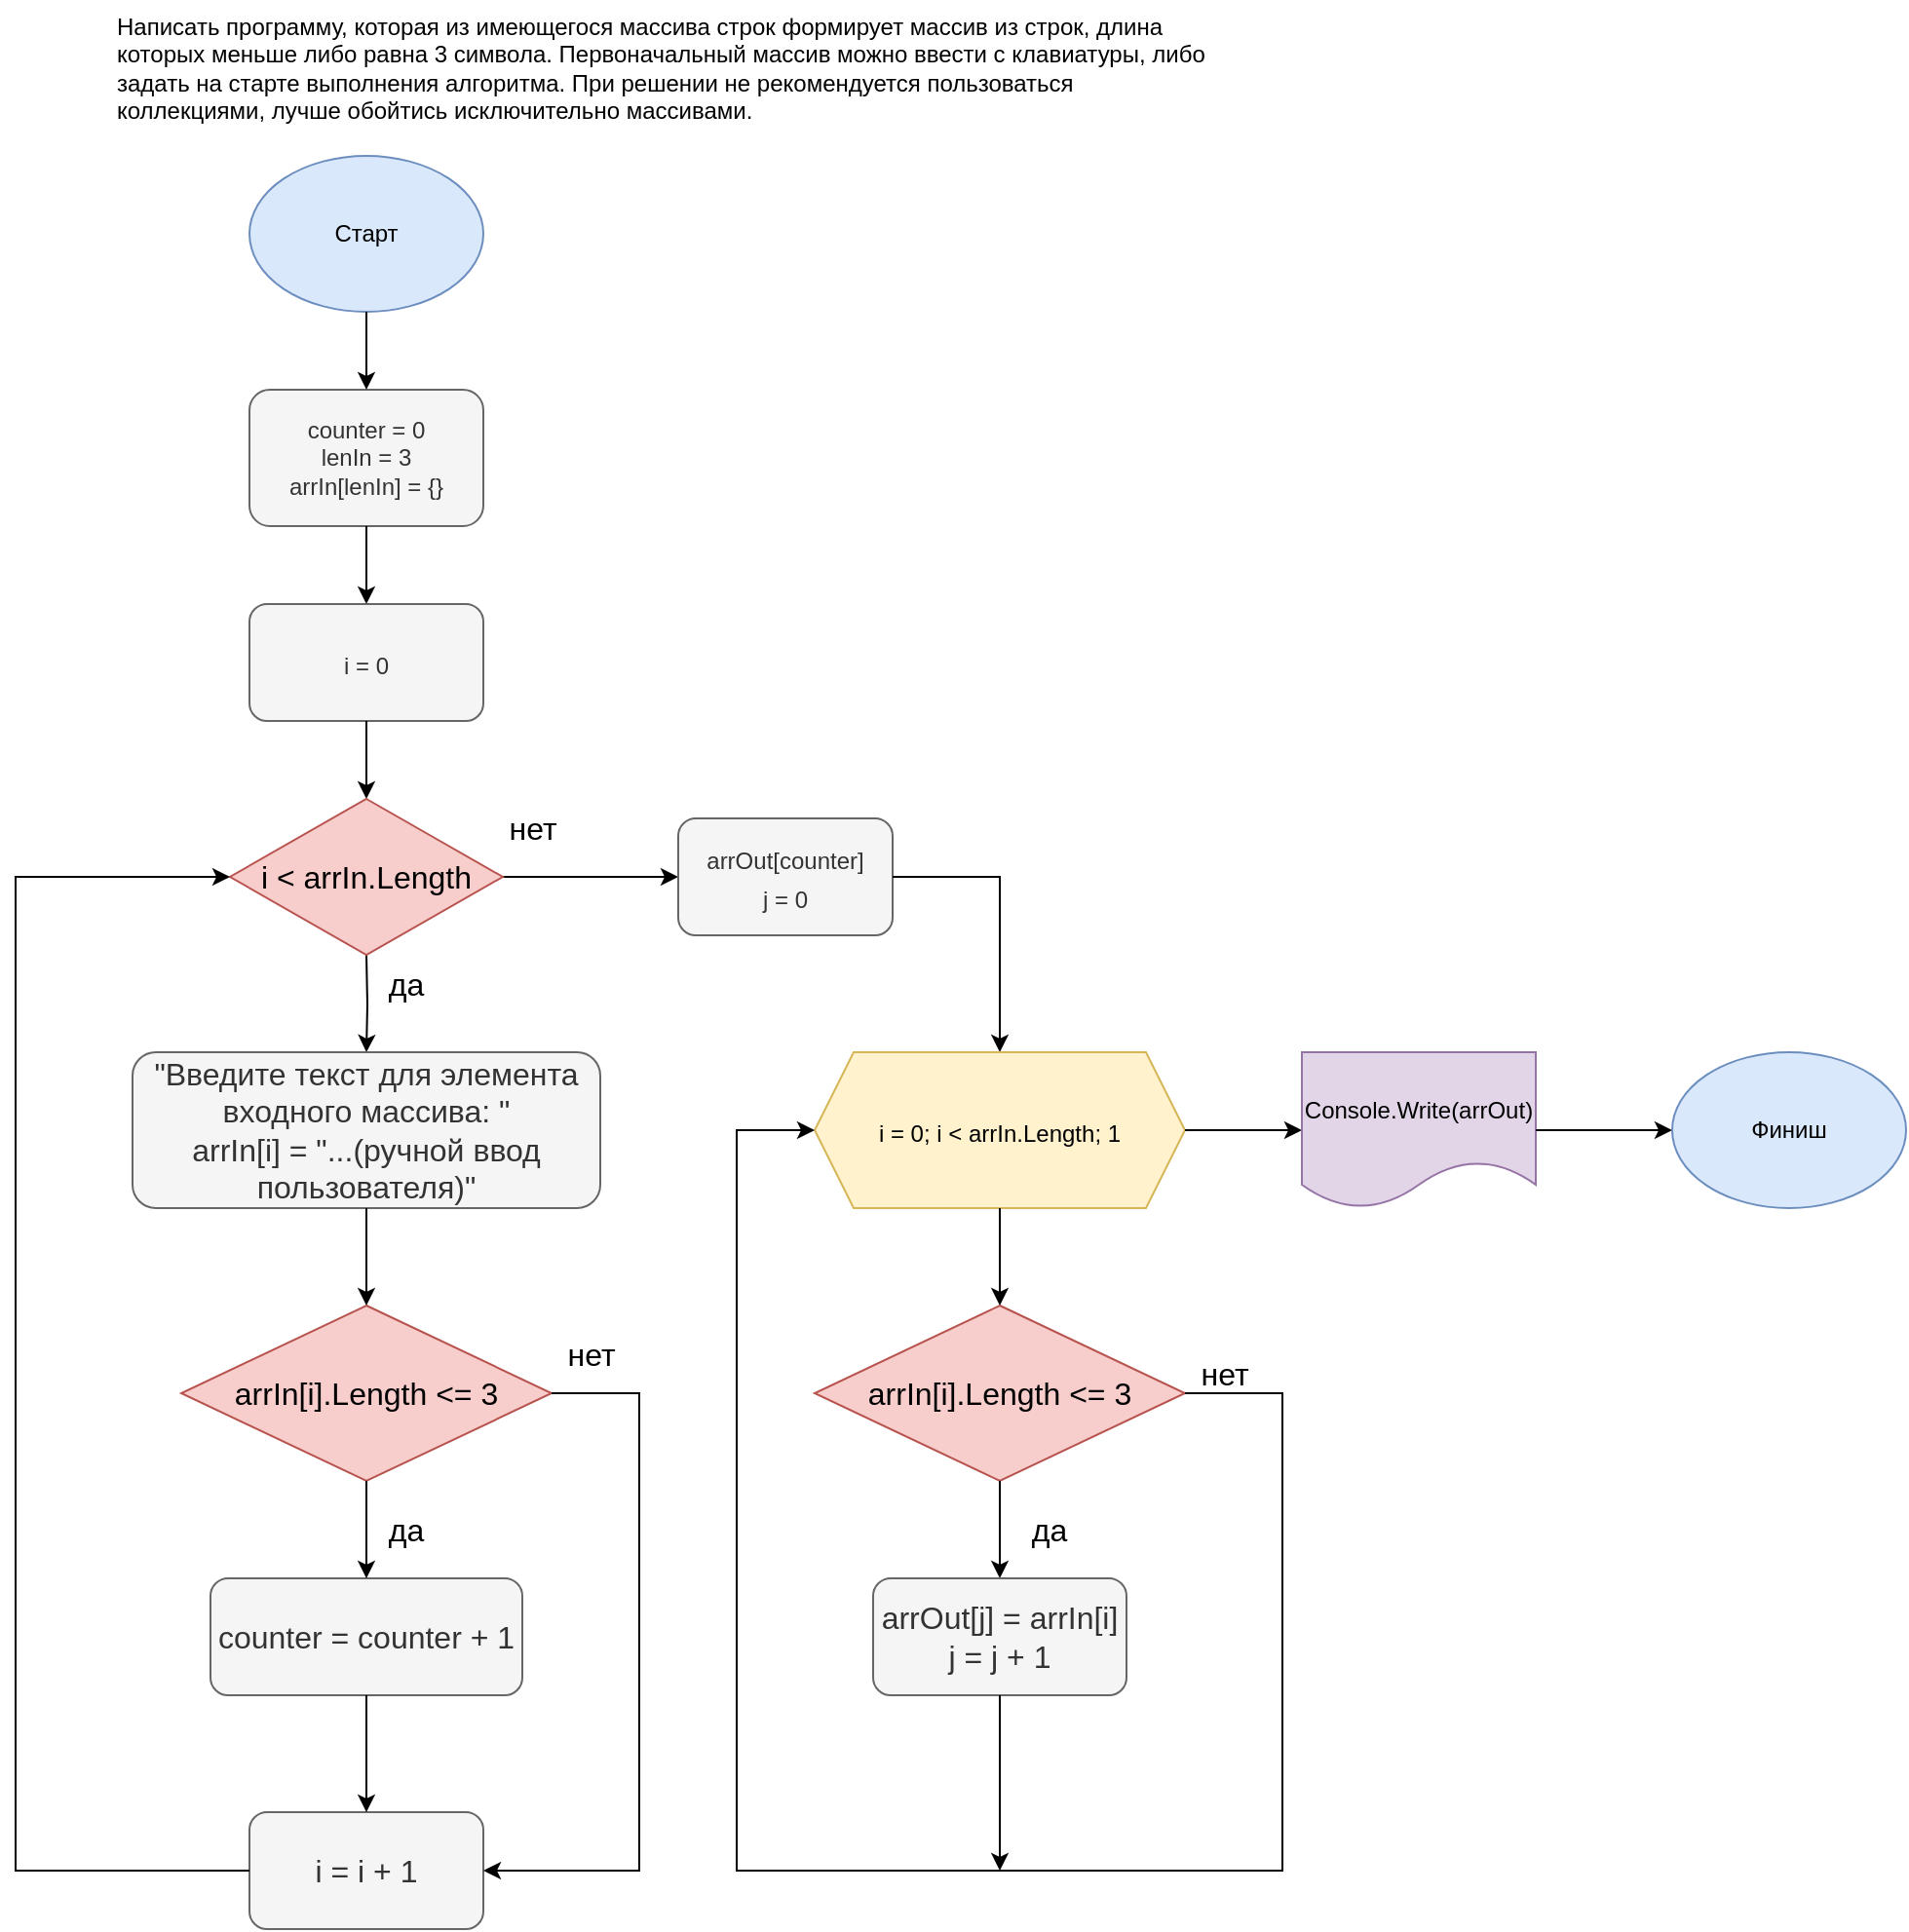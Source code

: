 <mxfile version="20.7.4" type="google"><diagram id="pLHn91RYByjNQxMm-O1A" name="Алгоритм для контрольной"><mxGraphModel grid="1" page="1" gridSize="10" guides="1" tooltips="1" connect="1" arrows="1" fold="1" pageScale="1" pageWidth="827" pageHeight="1169" math="0" shadow="0"><root><mxCell id="0"/><mxCell id="1" parent="0"/><mxCell id="jPeV0ZyPhoN1QdSaCvHs-2" value="Написать программу, которая из имеющегося массива строк формирует массив из строк, длина которых меньше либо равна 3 символа. Первоначальный массив можно ввести с клавиатуры, либо задать на старте выполнения алгоритма. При решении не рекомендуется пользоваться коллекциями, лучше обойтись исключительно массивами." style="text;whiteSpace=wrap;html=1;" vertex="1" parent="1"><mxGeometry x="130" y="10" width="570" height="100" as="geometry"/></mxCell><mxCell id="jPeV0ZyPhoN1QdSaCvHs-4" value="Старт" style="ellipse;whiteSpace=wrap;html=1;fillColor=#dae8fc;strokeColor=#6c8ebf;" vertex="1" parent="1"><mxGeometry x="200" y="90" width="120" height="80" as="geometry"/></mxCell><mxCell id="jPeV0ZyPhoN1QdSaCvHs-5" value="counter = 0&lt;br&gt;lenIn = 3&lt;br&gt;arrIn[lenIn] = {}" style="rounded=1;whiteSpace=wrap;html=1;fillColor=#f5f5f5;fontColor=#333333;strokeColor=#666666;" vertex="1" parent="1"><mxGeometry x="200" y="210" width="120" height="70" as="geometry"/></mxCell><mxCell id="AYtLDYYGlOpY9EwokihX-11" style="edgeStyle=orthogonalEdgeStyle;rounded=0;orthogonalLoop=1;jettySize=auto;html=1;exitX=0.5;exitY=1;exitDx=0;exitDy=0;" edge="1" parent="1" source="jPeV0ZyPhoN1QdSaCvHs-4"><mxGeometry relative="1" as="geometry"><mxPoint x="260" y="210" as="targetPoint"/><mxPoint x="270" y="330" as="sourcePoint"/></mxGeometry></mxCell><mxCell id="AYtLDYYGlOpY9EwokihX-16" style="edgeStyle=orthogonalEdgeStyle;rounded=0;orthogonalLoop=1;jettySize=auto;html=1;exitX=0.5;exitY=1;exitDx=0;exitDy=0;" edge="1" parent="1" target="AYtLDYYGlOpY9EwokihX-31"><mxGeometry relative="1" as="geometry"><mxPoint x="260" y="560" as="targetPoint"/><mxPoint x="260" y="500" as="sourcePoint"/></mxGeometry></mxCell><mxCell id="AYtLDYYGlOpY9EwokihX-18" style="edgeStyle=orthogonalEdgeStyle;rounded=0;orthogonalLoop=1;jettySize=auto;html=1;exitX=1;exitY=0.5;exitDx=0;exitDy=0;" edge="1" parent="1"><mxGeometry relative="1" as="geometry"><mxPoint x="420" y="460" as="targetPoint"/><mxPoint x="330" y="460" as="sourcePoint"/></mxGeometry></mxCell><mxCell id="AYtLDYYGlOpY9EwokihX-19" value="нет" style="text;html=1;align=center;verticalAlign=middle;resizable=0;points=[];autosize=1;strokeColor=none;fillColor=none;fontSize=16;" vertex="1" parent="1"><mxGeometry x="320" y="420" width="50" height="30" as="geometry"/></mxCell><mxCell id="AYtLDYYGlOpY9EwokihX-20" value="да" style="text;html=1;align=center;verticalAlign=middle;resizable=0;points=[];autosize=1;strokeColor=none;fillColor=none;fontSize=16;" vertex="1" parent="1"><mxGeometry x="260" y="500" width="40" height="30" as="geometry"/></mxCell><mxCell id="AYtLDYYGlOpY9EwokihX-22" style="edgeStyle=orthogonalEdgeStyle;rounded=0;orthogonalLoop=1;jettySize=auto;html=1;exitX=0.5;exitY=1;exitDx=0;exitDy=0;entryX=0.5;entryY=0;entryDx=0;entryDy=0;" edge="1" parent="1" source="jPeV0ZyPhoN1QdSaCvHs-5" target="AYtLDYYGlOpY9EwokihX-23"><mxGeometry relative="1" as="geometry"><mxPoint x="260" y="320" as="targetPoint"/><mxPoint x="270" y="180" as="sourcePoint"/><Array as="points"><mxPoint x="260" y="280"/><mxPoint x="260" y="280"/></Array></mxGeometry></mxCell><mxCell id="AYtLDYYGlOpY9EwokihX-23" value="&lt;span style=&quot;font-size: 12px;&quot;&gt;i = 0&lt;/span&gt;" style="rounded=1;whiteSpace=wrap;html=1;fontSize=16;fillColor=#f5f5f5;fontColor=#333333;strokeColor=#666666;" vertex="1" parent="1"><mxGeometry x="200" y="320" width="120" height="60" as="geometry"/></mxCell><mxCell id="AYtLDYYGlOpY9EwokihX-29" style="edgeStyle=orthogonalEdgeStyle;rounded=0;orthogonalLoop=1;jettySize=auto;html=1;exitX=0.5;exitY=1;exitDx=0;exitDy=0;entryX=0.5;entryY=0;entryDx=0;entryDy=0;" edge="1" parent="1" source="AYtLDYYGlOpY9EwokihX-23"><mxGeometry relative="1" as="geometry"><mxPoint x="260" y="420" as="targetPoint"/><mxPoint x="270" y="180" as="sourcePoint"/></mxGeometry></mxCell><mxCell id="AYtLDYYGlOpY9EwokihX-30" value="i &amp;lt; arrIn.Length" style="rhombus;whiteSpace=wrap;html=1;fontSize=16;fillColor=#f8cecc;strokeColor=#b85450;" vertex="1" parent="1"><mxGeometry x="190" y="420" width="140" height="80" as="geometry"/></mxCell><mxCell id="AYtLDYYGlOpY9EwokihX-31" value="&quot;Введите текст для элемента &lt;br&gt;входного массива: &quot;&lt;br&gt;arrIn[i] = &quot;...(ручной ввод пользователя)&quot;" style="rounded=1;whiteSpace=wrap;html=1;fontSize=16;fillColor=#f5f5f5;fontColor=#333333;strokeColor=#666666;" vertex="1" parent="1"><mxGeometry x="140" y="550" width="240" height="80" as="geometry"/></mxCell><mxCell id="AYtLDYYGlOpY9EwokihX-33" value="i = i + 1" style="rounded=1;whiteSpace=wrap;html=1;fontSize=16;fillColor=#f5f5f5;fontColor=#333333;strokeColor=#666666;" vertex="1" parent="1"><mxGeometry x="200" y="940" width="120" height="60" as="geometry"/></mxCell><mxCell id="AYtLDYYGlOpY9EwokihX-35" value="arrIn[i].Length &amp;lt;= 3" style="rhombus;whiteSpace=wrap;html=1;fontSize=16;fillColor=#f8cecc;strokeColor=#b85450;" vertex="1" parent="1"><mxGeometry x="165" y="680" width="190" height="90" as="geometry"/></mxCell><mxCell id="AYtLDYYGlOpY9EwokihX-36" style="edgeStyle=orthogonalEdgeStyle;rounded=0;orthogonalLoop=1;jettySize=auto;html=1;exitX=0.5;exitY=1;exitDx=0;exitDy=0;entryX=0.5;entryY=0;entryDx=0;entryDy=0;" edge="1" parent="1" source="AYtLDYYGlOpY9EwokihX-31" target="AYtLDYYGlOpY9EwokihX-35"><mxGeometry relative="1" as="geometry"><mxPoint x="270" y="560" as="targetPoint"/><mxPoint x="270" y="510" as="sourcePoint"/></mxGeometry></mxCell><mxCell id="AYtLDYYGlOpY9EwokihX-40" style="edgeStyle=orthogonalEdgeStyle;rounded=0;orthogonalLoop=1;jettySize=auto;html=1;exitX=0;exitY=0.5;exitDx=0;exitDy=0;entryX=0;entryY=0.5;entryDx=0;entryDy=0;" edge="1" parent="1" source="AYtLDYYGlOpY9EwokihX-33" target="AYtLDYYGlOpY9EwokihX-30"><mxGeometry relative="1" as="geometry"><mxPoint x="260" y="920" as="targetPoint"/><mxPoint x="270" y="780" as="sourcePoint"/><Array as="points"><mxPoint x="80" y="970"/><mxPoint x="80" y="460"/></Array></mxGeometry></mxCell><mxCell id="AYtLDYYGlOpY9EwokihX-41" value="нет" style="text;html=1;align=center;verticalAlign=middle;resizable=0;points=[];autosize=1;strokeColor=none;fillColor=none;fontSize=16;" vertex="1" parent="1"><mxGeometry x="350" y="690" width="50" height="30" as="geometry"/></mxCell><mxCell id="AYtLDYYGlOpY9EwokihX-42" value="counter = counter + 1" style="rounded=1;whiteSpace=wrap;html=1;fontSize=16;fillColor=#f5f5f5;fontColor=#333333;strokeColor=#666666;" vertex="1" parent="1"><mxGeometry x="180" y="820" width="160" height="60" as="geometry"/></mxCell><mxCell id="AYtLDYYGlOpY9EwokihX-43" style="edgeStyle=orthogonalEdgeStyle;rounded=0;orthogonalLoop=1;jettySize=auto;html=1;exitX=0.5;exitY=1;exitDx=0;exitDy=0;entryX=0.5;entryY=0;entryDx=0;entryDy=0;" edge="1" parent="1" source="AYtLDYYGlOpY9EwokihX-35" target="AYtLDYYGlOpY9EwokihX-42"><mxGeometry relative="1" as="geometry"><mxPoint x="270" y="690" as="targetPoint"/><mxPoint x="270" y="640" as="sourcePoint"/></mxGeometry></mxCell><mxCell id="AYtLDYYGlOpY9EwokihX-44" value="да" style="text;html=1;align=center;verticalAlign=middle;resizable=0;points=[];autosize=1;strokeColor=none;fillColor=none;fontSize=16;" vertex="1" parent="1"><mxGeometry x="260" y="780" width="40" height="30" as="geometry"/></mxCell><mxCell id="AYtLDYYGlOpY9EwokihX-45" style="edgeStyle=orthogonalEdgeStyle;rounded=0;orthogonalLoop=1;jettySize=auto;html=1;exitX=0.5;exitY=1;exitDx=0;exitDy=0;" edge="1" parent="1" source="AYtLDYYGlOpY9EwokihX-42"><mxGeometry relative="1" as="geometry"><mxPoint x="260" y="940" as="targetPoint"/><mxPoint x="270" y="640" as="sourcePoint"/></mxGeometry></mxCell><mxCell id="AYtLDYYGlOpY9EwokihX-47" value="&lt;span style=&quot;font-size: 12px;&quot;&gt;arrOut[counter]&lt;br&gt;j = 0&lt;br&gt;&lt;/span&gt;" style="rounded=1;whiteSpace=wrap;html=1;fontSize=16;fillColor=#f5f5f5;fontColor=#333333;strokeColor=#666666;" vertex="1" parent="1"><mxGeometry x="420" y="430" width="110" height="60" as="geometry"/></mxCell><mxCell id="AYtLDYYGlOpY9EwokihX-49" style="edgeStyle=orthogonalEdgeStyle;rounded=0;orthogonalLoop=1;jettySize=auto;html=1;exitX=1;exitY=0.5;exitDx=0;exitDy=0;" edge="1" parent="1" source="AYtLDYYGlOpY9EwokihX-47" target="AYtLDYYGlOpY9EwokihX-51"><mxGeometry relative="1" as="geometry"><mxPoint x="590" y="550" as="targetPoint"/><mxPoint x="340" y="470" as="sourcePoint"/></mxGeometry></mxCell><mxCell id="AYtLDYYGlOpY9EwokihX-51" value="&lt;span style=&quot;font-size: 12px;&quot;&gt;i = 0; i &amp;lt; arrIn.Length; 1&lt;/span&gt;" style="shape=hexagon;perimeter=hexagonPerimeter2;whiteSpace=wrap;html=1;fixedSize=1;fontSize=16;fillColor=#fff2cc;strokeColor=#d6b656;" vertex="1" parent="1"><mxGeometry x="490" y="550" width="190" height="80" as="geometry"/></mxCell><mxCell id="8GOPiKQ5m6oMdyoSPU5Y-1" value="arrIn[i].Length &amp;lt;= 3" style="rhombus;whiteSpace=wrap;html=1;fontSize=16;fillColor=#f8cecc;strokeColor=#b85450;" vertex="1" parent="1"><mxGeometry x="490" y="680" width="190" height="90" as="geometry"/></mxCell><mxCell id="8GOPiKQ5m6oMdyoSPU5Y-2" style="edgeStyle=orthogonalEdgeStyle;rounded=0;orthogonalLoop=1;jettySize=auto;html=1;entryX=0.5;entryY=0;entryDx=0;entryDy=0;" edge="1" parent="1" source="AYtLDYYGlOpY9EwokihX-51" target="8GOPiKQ5m6oMdyoSPU5Y-1"><mxGeometry relative="1" as="geometry"><mxPoint x="565" y="605" as="targetPoint"/><mxPoint x="555" y="675" as="sourcePoint"/></mxGeometry></mxCell><mxCell id="8GOPiKQ5m6oMdyoSPU5Y-3" value="нет" style="text;html=1;align=center;verticalAlign=middle;resizable=0;points=[];autosize=1;strokeColor=none;fillColor=none;fontSize=16;" vertex="1" parent="1"><mxGeometry x="675" y="700" width="50" height="30" as="geometry"/></mxCell><mxCell id="8GOPiKQ5m6oMdyoSPU5Y-4" style="edgeStyle=orthogonalEdgeStyle;rounded=0;orthogonalLoop=1;jettySize=auto;html=1;exitX=0.5;exitY=1;exitDx=0;exitDy=0;" edge="1" parent="1" source="8GOPiKQ5m6oMdyoSPU5Y-1" target="8GOPiKQ5m6oMdyoSPU5Y-6"><mxGeometry relative="1" as="geometry"><mxPoint x="585" y="830" as="targetPoint"/><mxPoint x="595" y="650" as="sourcePoint"/></mxGeometry></mxCell><mxCell id="8GOPiKQ5m6oMdyoSPU5Y-5" value="да" style="text;html=1;align=center;verticalAlign=middle;resizable=0;points=[];autosize=1;strokeColor=none;fillColor=none;fontSize=16;" vertex="1" parent="1"><mxGeometry x="590" y="780" width="40" height="30" as="geometry"/></mxCell><mxCell id="8GOPiKQ5m6oMdyoSPU5Y-6" value="arrOut[j] = arrIn[i]&lt;br&gt;j = j + 1" style="rounded=1;whiteSpace=wrap;html=1;fontSize=16;fillColor=#f5f5f5;fontColor=#333333;strokeColor=#666666;" vertex="1" parent="1"><mxGeometry x="520" y="820" width="130" height="60" as="geometry"/></mxCell><mxCell id="8GOPiKQ5m6oMdyoSPU5Y-9" style="edgeStyle=orthogonalEdgeStyle;rounded=0;orthogonalLoop=1;jettySize=auto;html=1;exitX=1;exitY=0.5;exitDx=0;exitDy=0;" edge="1" parent="1" source="8GOPiKQ5m6oMdyoSPU5Y-1" target="AYtLDYYGlOpY9EwokihX-51"><mxGeometry relative="1" as="geometry"><mxPoint x="590" y="950" as="targetPoint"/><mxPoint x="375" y="745" as="sourcePoint"/><Array as="points"><mxPoint x="730" y="725"/><mxPoint x="730" y="970"/><mxPoint x="450" y="970"/><mxPoint x="450" y="590"/></Array></mxGeometry></mxCell><mxCell id="8GOPiKQ5m6oMdyoSPU5Y-10" style="edgeStyle=orthogonalEdgeStyle;rounded=0;orthogonalLoop=1;jettySize=auto;html=1;exitX=0.5;exitY=1;exitDx=0;exitDy=0;" edge="1" parent="1" source="8GOPiKQ5m6oMdyoSPU5Y-6"><mxGeometry relative="1" as="geometry"><mxPoint x="585" y="970" as="targetPoint"/><mxPoint x="595" y="780" as="sourcePoint"/></mxGeometry></mxCell><mxCell id="8GOPiKQ5m6oMdyoSPU5Y-11" style="edgeStyle=orthogonalEdgeStyle;rounded=0;orthogonalLoop=1;jettySize=auto;html=1;exitX=1;exitY=0.5;exitDx=0;exitDy=0;" edge="1" parent="1" source="AYtLDYYGlOpY9EwokihX-51"><mxGeometry relative="1" as="geometry"><mxPoint x="740" y="590" as="targetPoint"/><mxPoint x="340" y="470" as="sourcePoint"/></mxGeometry></mxCell><mxCell id="8GOPiKQ5m6oMdyoSPU5Y-13" value="&lt;span style=&quot;font-size: 12px;&quot;&gt;Console.Write(arrOut)&lt;/span&gt;" style="shape=document;whiteSpace=wrap;html=1;boundedLbl=1;fontSize=16;fillColor=#e1d5e7;strokeColor=#9673a6;" vertex="1" parent="1"><mxGeometry x="740" y="550" width="120" height="80" as="geometry"/></mxCell><mxCell id="8GOPiKQ5m6oMdyoSPU5Y-14" style="edgeStyle=orthogonalEdgeStyle;rounded=0;orthogonalLoop=1;jettySize=auto;html=1;exitX=1;exitY=0.5;exitDx=0;exitDy=0;" edge="1" parent="1" source="8GOPiKQ5m6oMdyoSPU5Y-13"><mxGeometry relative="1" as="geometry"><mxPoint x="930" y="590" as="targetPoint"/><mxPoint x="690" y="600" as="sourcePoint"/></mxGeometry></mxCell><mxCell id="8GOPiKQ5m6oMdyoSPU5Y-15" value="Финиш" style="ellipse;whiteSpace=wrap;html=1;fillColor=#dae8fc;strokeColor=#6c8ebf;" vertex="1" parent="1"><mxGeometry x="930" y="550" width="120" height="80" as="geometry"/></mxCell><mxCell id="8GOPiKQ5m6oMdyoSPU5Y-16" style="edgeStyle=orthogonalEdgeStyle;rounded=0;orthogonalLoop=1;jettySize=auto;html=1;exitX=1;exitY=0.5;exitDx=0;exitDy=0;entryX=1;entryY=0.5;entryDx=0;entryDy=0;" edge="1" parent="1" source="AYtLDYYGlOpY9EwokihX-35" target="AYtLDYYGlOpY9EwokihX-33"><mxGeometry relative="1" as="geometry"><mxPoint x="595" y="1020" as="targetPoint"/><mxPoint x="595" y="890" as="sourcePoint"/><Array as="points"><mxPoint x="400" y="725"/><mxPoint x="400" y="970"/></Array></mxGeometry></mxCell></root></mxGraphModel></diagram></mxfile>